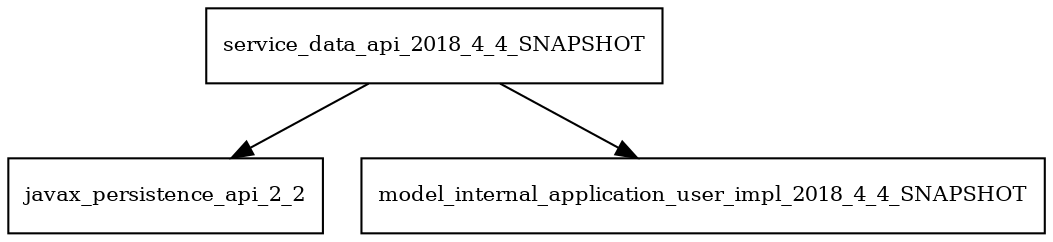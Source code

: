 digraph service_data_api_2018_4_4_SNAPSHOT_dependencies {
  node [shape = box, fontsize=10.0];
  service_data_api_2018_4_4_SNAPSHOT -> javax_persistence_api_2_2;
  service_data_api_2018_4_4_SNAPSHOT -> model_internal_application_user_impl_2018_4_4_SNAPSHOT;
}
